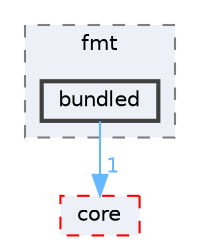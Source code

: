 digraph "runtime/spdlog/include/spdlog/fmt/bundled"
{
 // LATEX_PDF_SIZE
  bgcolor="transparent";
  edge [fontname=Helvetica,fontsize=10,labelfontname=Helvetica,labelfontsize=10];
  node [fontname=Helvetica,fontsize=10,shape=box,height=0.2,width=0.4];
  compound=true
  subgraph clusterdir_e52efc88c58533ba470e61c8cdbfa49f {
    graph [ bgcolor="#edf0f7", pencolor="grey50", label="fmt", fontname=Helvetica,fontsize=10 style="filled,dashed", URL="dir_e52efc88c58533ba470e61c8cdbfa49f.html",tooltip=""]
  dir_3c90f85bea086b3aea1debab7f05e8e3 [label="bundled", fillcolor="#edf0f7", color="grey25", style="filled,bold", URL="dir_3c90f85bea086b3aea1debab7f05e8e3.html",tooltip=""];
  }
  dir_0b94c9ea5f3d98712a457061cc05ff83 [label="core", fillcolor="#edf0f7", color="red", style="filled,dashed", URL="dir_0b94c9ea5f3d98712a457061cc05ff83.html",tooltip=""];
  dir_3c90f85bea086b3aea1debab7f05e8e3->dir_0b94c9ea5f3d98712a457061cc05ff83 [headlabel="1", labeldistance=1.5 headhref="dir_000014_000023.html" href="dir_000014_000023.html" color="steelblue1" fontcolor="steelblue1"];
}
